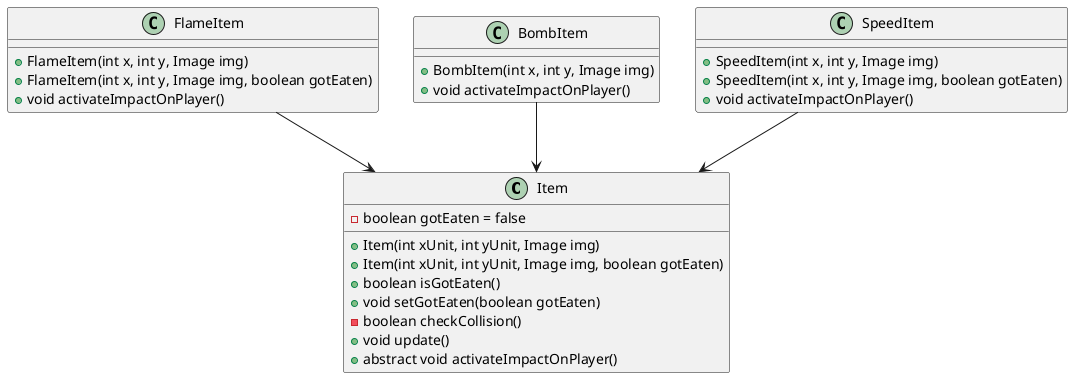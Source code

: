 @startuml
'https://plantuml.com/sequence-diagram

class Item{
    - boolean gotEaten = false
    + Item(int xUnit, int yUnit, Image img)
    + Item(int xUnit, int yUnit, Image img, boolean gotEaten)
    + boolean isGotEaten()
    + void setGotEaten(boolean gotEaten)
    - boolean checkCollision()
    + void update()
    + abstract void activateImpactOnPlayer()
}

class FlameItem{
    + FlameItem(int x, int y, Image img)
    + FlameItem(int x, int y, Image img, boolean gotEaten)
    + void activateImpactOnPlayer()
}

class BombItem{
    + BombItem(int x, int y, Image img)
    + void activateImpactOnPlayer()
}

class SpeedItem{
    + SpeedItem(int x, int y, Image img)
    + SpeedItem(int x, int y, Image img, boolean gotEaten)
    + void activateImpactOnPlayer()
}

FlameItem --> Item
BombItem --> Item
SpeedItem --> Item
@enduml